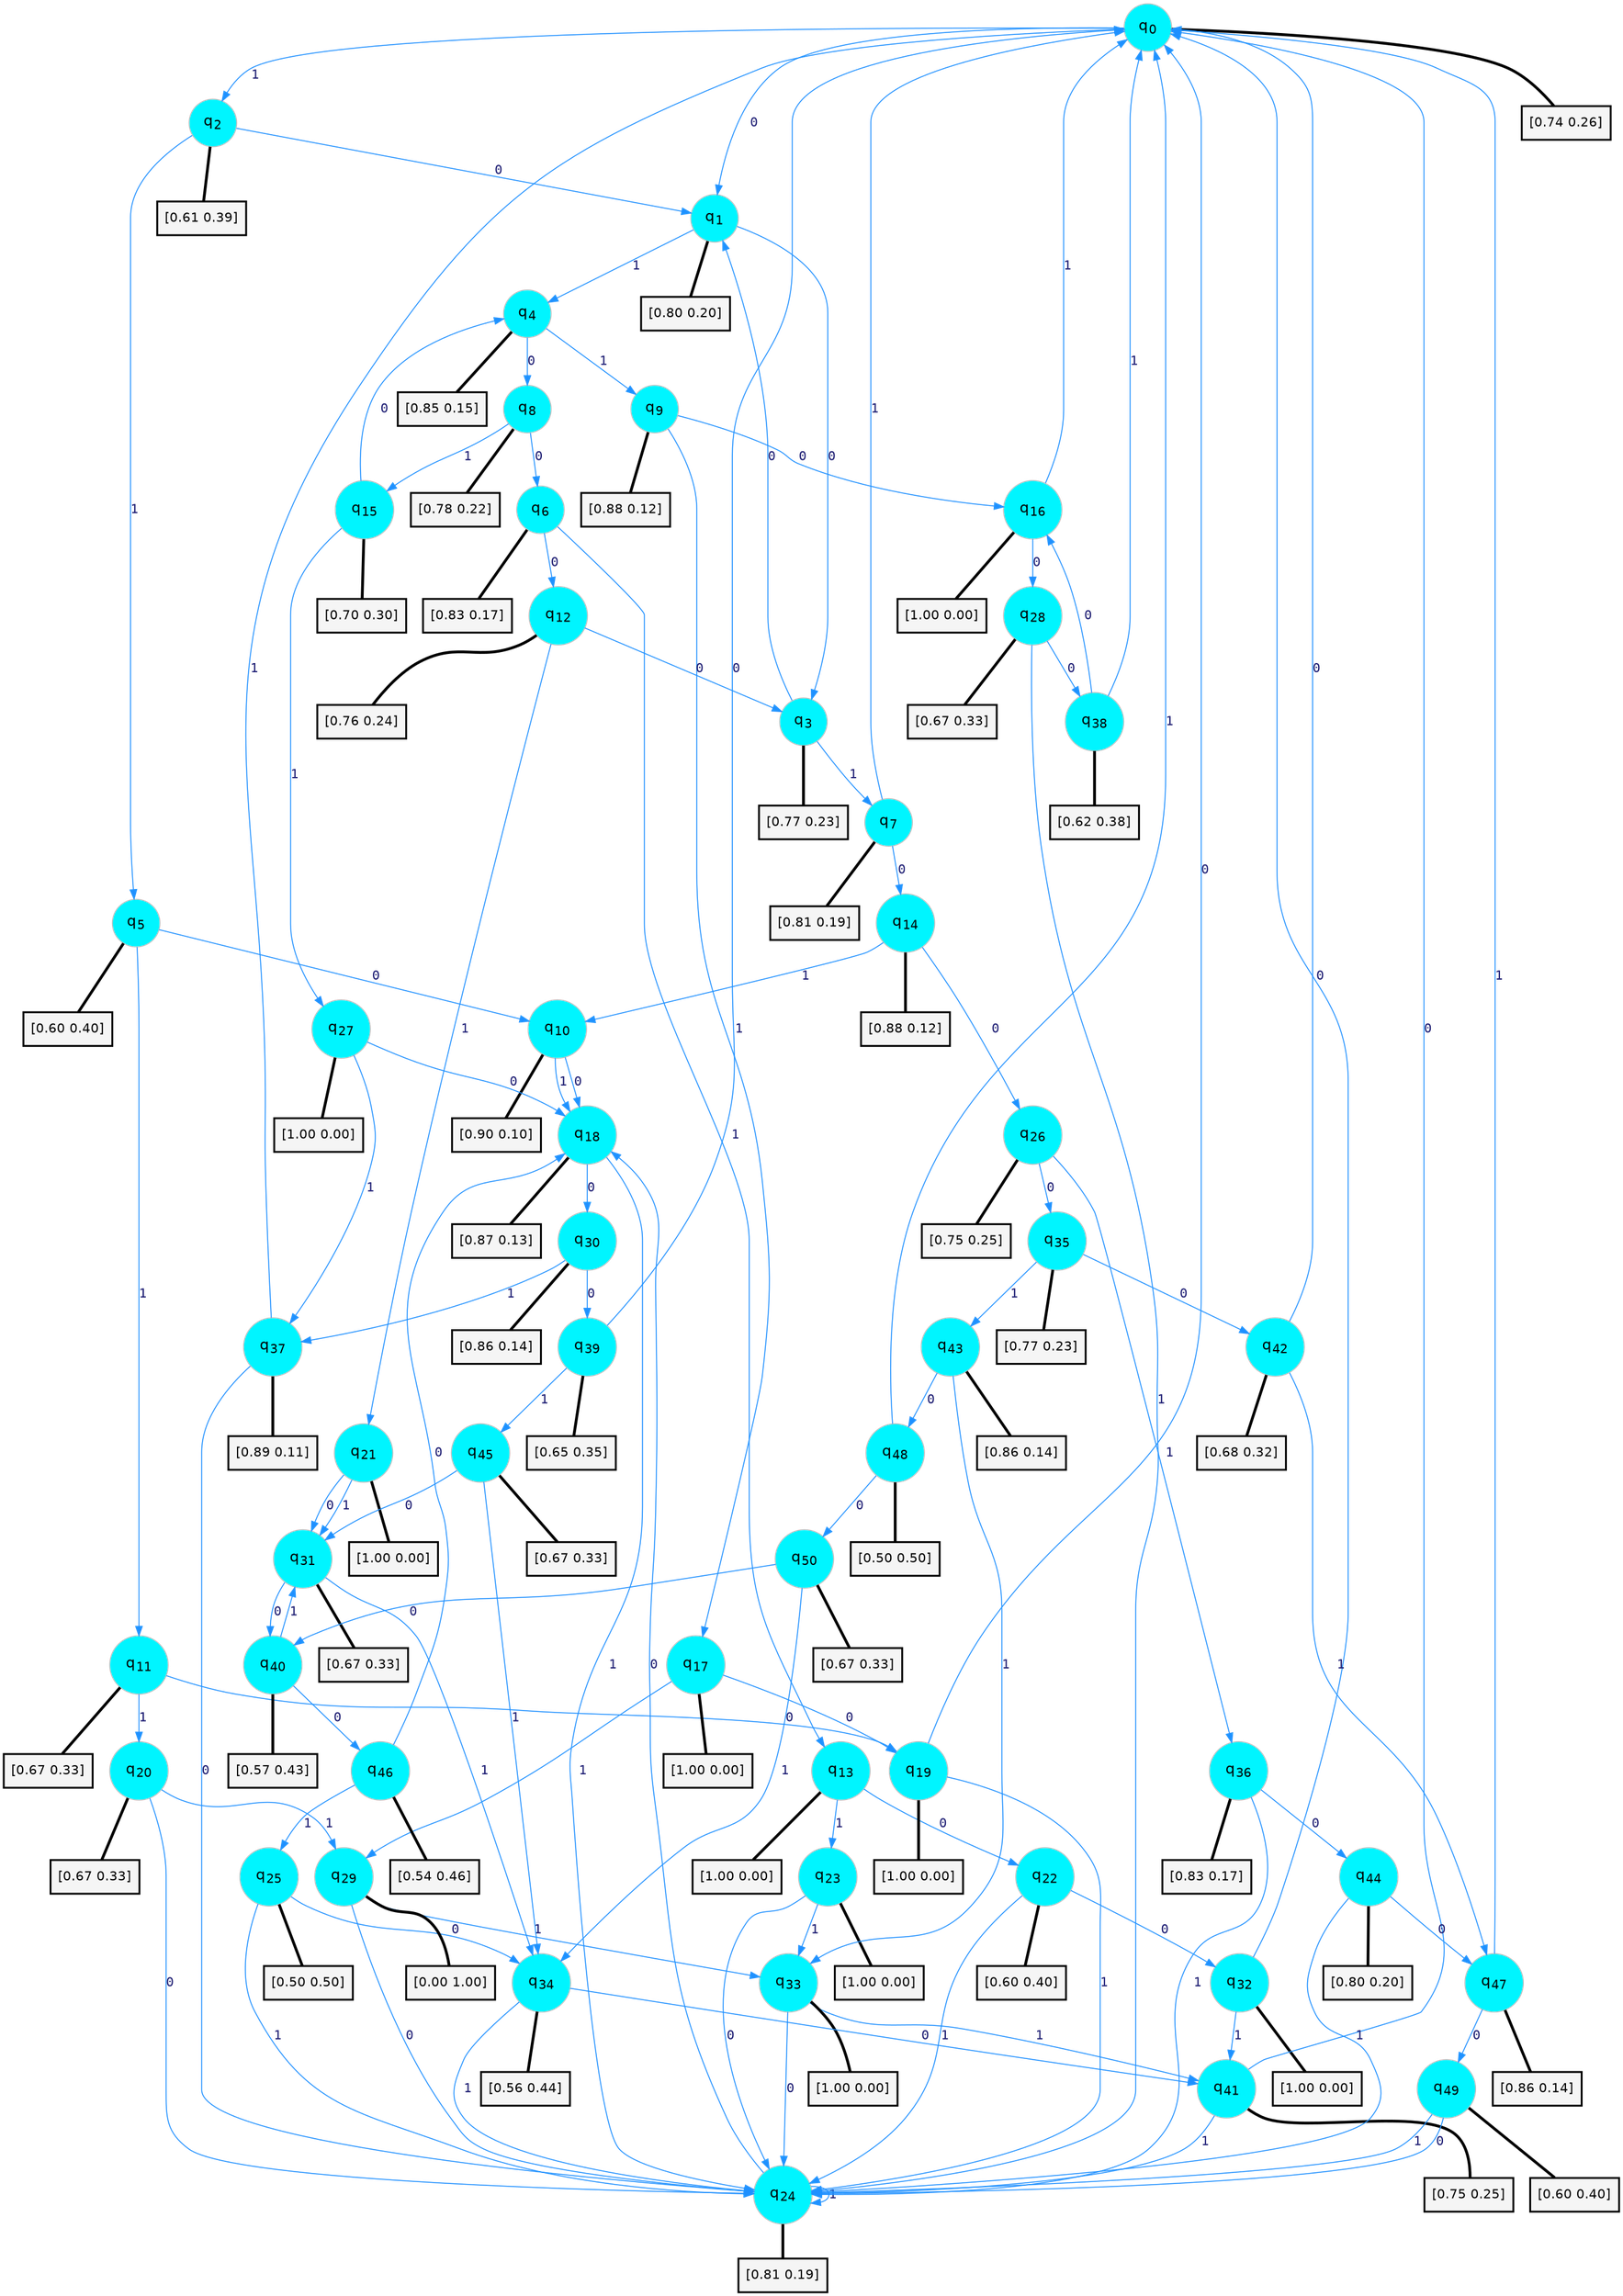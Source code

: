 digraph G {
graph [
bgcolor=transparent, dpi=300, rankdir=TD, size="40,25"];
node [
color=gray, fillcolor=turquoise1, fontcolor=black, fontname=Helvetica, fontsize=16, fontweight=bold, shape=circle, style=filled];
edge [
arrowsize=1, color=dodgerblue1, fontcolor=midnightblue, fontname=courier, fontweight=bold, penwidth=1, style=solid, weight=20];
0[label=<q<SUB>0</SUB>>];
1[label=<q<SUB>1</SUB>>];
2[label=<q<SUB>2</SUB>>];
3[label=<q<SUB>3</SUB>>];
4[label=<q<SUB>4</SUB>>];
5[label=<q<SUB>5</SUB>>];
6[label=<q<SUB>6</SUB>>];
7[label=<q<SUB>7</SUB>>];
8[label=<q<SUB>8</SUB>>];
9[label=<q<SUB>9</SUB>>];
10[label=<q<SUB>10</SUB>>];
11[label=<q<SUB>11</SUB>>];
12[label=<q<SUB>12</SUB>>];
13[label=<q<SUB>13</SUB>>];
14[label=<q<SUB>14</SUB>>];
15[label=<q<SUB>15</SUB>>];
16[label=<q<SUB>16</SUB>>];
17[label=<q<SUB>17</SUB>>];
18[label=<q<SUB>18</SUB>>];
19[label=<q<SUB>19</SUB>>];
20[label=<q<SUB>20</SUB>>];
21[label=<q<SUB>21</SUB>>];
22[label=<q<SUB>22</SUB>>];
23[label=<q<SUB>23</SUB>>];
24[label=<q<SUB>24</SUB>>];
25[label=<q<SUB>25</SUB>>];
26[label=<q<SUB>26</SUB>>];
27[label=<q<SUB>27</SUB>>];
28[label=<q<SUB>28</SUB>>];
29[label=<q<SUB>29</SUB>>];
30[label=<q<SUB>30</SUB>>];
31[label=<q<SUB>31</SUB>>];
32[label=<q<SUB>32</SUB>>];
33[label=<q<SUB>33</SUB>>];
34[label=<q<SUB>34</SUB>>];
35[label=<q<SUB>35</SUB>>];
36[label=<q<SUB>36</SUB>>];
37[label=<q<SUB>37</SUB>>];
38[label=<q<SUB>38</SUB>>];
39[label=<q<SUB>39</SUB>>];
40[label=<q<SUB>40</SUB>>];
41[label=<q<SUB>41</SUB>>];
42[label=<q<SUB>42</SUB>>];
43[label=<q<SUB>43</SUB>>];
44[label=<q<SUB>44</SUB>>];
45[label=<q<SUB>45</SUB>>];
46[label=<q<SUB>46</SUB>>];
47[label=<q<SUB>47</SUB>>];
48[label=<q<SUB>48</SUB>>];
49[label=<q<SUB>49</SUB>>];
50[label=<q<SUB>50</SUB>>];
51[label="[0.74 0.26]", shape=box,fontcolor=black, fontname=Helvetica, fontsize=14, penwidth=2, fillcolor=whitesmoke,color=black];
52[label="[0.80 0.20]", shape=box,fontcolor=black, fontname=Helvetica, fontsize=14, penwidth=2, fillcolor=whitesmoke,color=black];
53[label="[0.61 0.39]", shape=box,fontcolor=black, fontname=Helvetica, fontsize=14, penwidth=2, fillcolor=whitesmoke,color=black];
54[label="[0.77 0.23]", shape=box,fontcolor=black, fontname=Helvetica, fontsize=14, penwidth=2, fillcolor=whitesmoke,color=black];
55[label="[0.85 0.15]", shape=box,fontcolor=black, fontname=Helvetica, fontsize=14, penwidth=2, fillcolor=whitesmoke,color=black];
56[label="[0.60 0.40]", shape=box,fontcolor=black, fontname=Helvetica, fontsize=14, penwidth=2, fillcolor=whitesmoke,color=black];
57[label="[0.83 0.17]", shape=box,fontcolor=black, fontname=Helvetica, fontsize=14, penwidth=2, fillcolor=whitesmoke,color=black];
58[label="[0.81 0.19]", shape=box,fontcolor=black, fontname=Helvetica, fontsize=14, penwidth=2, fillcolor=whitesmoke,color=black];
59[label="[0.78 0.22]", shape=box,fontcolor=black, fontname=Helvetica, fontsize=14, penwidth=2, fillcolor=whitesmoke,color=black];
60[label="[0.88 0.12]", shape=box,fontcolor=black, fontname=Helvetica, fontsize=14, penwidth=2, fillcolor=whitesmoke,color=black];
61[label="[0.90 0.10]", shape=box,fontcolor=black, fontname=Helvetica, fontsize=14, penwidth=2, fillcolor=whitesmoke,color=black];
62[label="[0.67 0.33]", shape=box,fontcolor=black, fontname=Helvetica, fontsize=14, penwidth=2, fillcolor=whitesmoke,color=black];
63[label="[0.76 0.24]", shape=box,fontcolor=black, fontname=Helvetica, fontsize=14, penwidth=2, fillcolor=whitesmoke,color=black];
64[label="[1.00 0.00]", shape=box,fontcolor=black, fontname=Helvetica, fontsize=14, penwidth=2, fillcolor=whitesmoke,color=black];
65[label="[0.88 0.12]", shape=box,fontcolor=black, fontname=Helvetica, fontsize=14, penwidth=2, fillcolor=whitesmoke,color=black];
66[label="[0.70 0.30]", shape=box,fontcolor=black, fontname=Helvetica, fontsize=14, penwidth=2, fillcolor=whitesmoke,color=black];
67[label="[1.00 0.00]", shape=box,fontcolor=black, fontname=Helvetica, fontsize=14, penwidth=2, fillcolor=whitesmoke,color=black];
68[label="[1.00 0.00]", shape=box,fontcolor=black, fontname=Helvetica, fontsize=14, penwidth=2, fillcolor=whitesmoke,color=black];
69[label="[0.87 0.13]", shape=box,fontcolor=black, fontname=Helvetica, fontsize=14, penwidth=2, fillcolor=whitesmoke,color=black];
70[label="[1.00 0.00]", shape=box,fontcolor=black, fontname=Helvetica, fontsize=14, penwidth=2, fillcolor=whitesmoke,color=black];
71[label="[0.67 0.33]", shape=box,fontcolor=black, fontname=Helvetica, fontsize=14, penwidth=2, fillcolor=whitesmoke,color=black];
72[label="[1.00 0.00]", shape=box,fontcolor=black, fontname=Helvetica, fontsize=14, penwidth=2, fillcolor=whitesmoke,color=black];
73[label="[0.60 0.40]", shape=box,fontcolor=black, fontname=Helvetica, fontsize=14, penwidth=2, fillcolor=whitesmoke,color=black];
74[label="[1.00 0.00]", shape=box,fontcolor=black, fontname=Helvetica, fontsize=14, penwidth=2, fillcolor=whitesmoke,color=black];
75[label="[0.81 0.19]", shape=box,fontcolor=black, fontname=Helvetica, fontsize=14, penwidth=2, fillcolor=whitesmoke,color=black];
76[label="[0.50 0.50]", shape=box,fontcolor=black, fontname=Helvetica, fontsize=14, penwidth=2, fillcolor=whitesmoke,color=black];
77[label="[0.75 0.25]", shape=box,fontcolor=black, fontname=Helvetica, fontsize=14, penwidth=2, fillcolor=whitesmoke,color=black];
78[label="[1.00 0.00]", shape=box,fontcolor=black, fontname=Helvetica, fontsize=14, penwidth=2, fillcolor=whitesmoke,color=black];
79[label="[0.67 0.33]", shape=box,fontcolor=black, fontname=Helvetica, fontsize=14, penwidth=2, fillcolor=whitesmoke,color=black];
80[label="[0.00 1.00]", shape=box,fontcolor=black, fontname=Helvetica, fontsize=14, penwidth=2, fillcolor=whitesmoke,color=black];
81[label="[0.86 0.14]", shape=box,fontcolor=black, fontname=Helvetica, fontsize=14, penwidth=2, fillcolor=whitesmoke,color=black];
82[label="[0.67 0.33]", shape=box,fontcolor=black, fontname=Helvetica, fontsize=14, penwidth=2, fillcolor=whitesmoke,color=black];
83[label="[1.00 0.00]", shape=box,fontcolor=black, fontname=Helvetica, fontsize=14, penwidth=2, fillcolor=whitesmoke,color=black];
84[label="[1.00 0.00]", shape=box,fontcolor=black, fontname=Helvetica, fontsize=14, penwidth=2, fillcolor=whitesmoke,color=black];
85[label="[0.56 0.44]", shape=box,fontcolor=black, fontname=Helvetica, fontsize=14, penwidth=2, fillcolor=whitesmoke,color=black];
86[label="[0.77 0.23]", shape=box,fontcolor=black, fontname=Helvetica, fontsize=14, penwidth=2, fillcolor=whitesmoke,color=black];
87[label="[0.83 0.17]", shape=box,fontcolor=black, fontname=Helvetica, fontsize=14, penwidth=2, fillcolor=whitesmoke,color=black];
88[label="[0.89 0.11]", shape=box,fontcolor=black, fontname=Helvetica, fontsize=14, penwidth=2, fillcolor=whitesmoke,color=black];
89[label="[0.62 0.38]", shape=box,fontcolor=black, fontname=Helvetica, fontsize=14, penwidth=2, fillcolor=whitesmoke,color=black];
90[label="[0.65 0.35]", shape=box,fontcolor=black, fontname=Helvetica, fontsize=14, penwidth=2, fillcolor=whitesmoke,color=black];
91[label="[0.57 0.43]", shape=box,fontcolor=black, fontname=Helvetica, fontsize=14, penwidth=2, fillcolor=whitesmoke,color=black];
92[label="[0.75 0.25]", shape=box,fontcolor=black, fontname=Helvetica, fontsize=14, penwidth=2, fillcolor=whitesmoke,color=black];
93[label="[0.68 0.32]", shape=box,fontcolor=black, fontname=Helvetica, fontsize=14, penwidth=2, fillcolor=whitesmoke,color=black];
94[label="[0.86 0.14]", shape=box,fontcolor=black, fontname=Helvetica, fontsize=14, penwidth=2, fillcolor=whitesmoke,color=black];
95[label="[0.80 0.20]", shape=box,fontcolor=black, fontname=Helvetica, fontsize=14, penwidth=2, fillcolor=whitesmoke,color=black];
96[label="[0.67 0.33]", shape=box,fontcolor=black, fontname=Helvetica, fontsize=14, penwidth=2, fillcolor=whitesmoke,color=black];
97[label="[0.54 0.46]", shape=box,fontcolor=black, fontname=Helvetica, fontsize=14, penwidth=2, fillcolor=whitesmoke,color=black];
98[label="[0.86 0.14]", shape=box,fontcolor=black, fontname=Helvetica, fontsize=14, penwidth=2, fillcolor=whitesmoke,color=black];
99[label="[0.50 0.50]", shape=box,fontcolor=black, fontname=Helvetica, fontsize=14, penwidth=2, fillcolor=whitesmoke,color=black];
100[label="[0.60 0.40]", shape=box,fontcolor=black, fontname=Helvetica, fontsize=14, penwidth=2, fillcolor=whitesmoke,color=black];
101[label="[0.67 0.33]", shape=box,fontcolor=black, fontname=Helvetica, fontsize=14, penwidth=2, fillcolor=whitesmoke,color=black];
0->1 [label=0];
0->2 [label=1];
0->51 [arrowhead=none, penwidth=3,color=black];
1->3 [label=0];
1->4 [label=1];
1->52 [arrowhead=none, penwidth=3,color=black];
2->1 [label=0];
2->5 [label=1];
2->53 [arrowhead=none, penwidth=3,color=black];
3->1 [label=0];
3->7 [label=1];
3->54 [arrowhead=none, penwidth=3,color=black];
4->8 [label=0];
4->9 [label=1];
4->55 [arrowhead=none, penwidth=3,color=black];
5->10 [label=0];
5->11 [label=1];
5->56 [arrowhead=none, penwidth=3,color=black];
6->12 [label=0];
6->13 [label=1];
6->57 [arrowhead=none, penwidth=3,color=black];
7->14 [label=0];
7->0 [label=1];
7->58 [arrowhead=none, penwidth=3,color=black];
8->6 [label=0];
8->15 [label=1];
8->59 [arrowhead=none, penwidth=3,color=black];
9->16 [label=0];
9->17 [label=1];
9->60 [arrowhead=none, penwidth=3,color=black];
10->18 [label=0];
10->18 [label=1];
10->61 [arrowhead=none, penwidth=3,color=black];
11->19 [label=0];
11->20 [label=1];
11->62 [arrowhead=none, penwidth=3,color=black];
12->3 [label=0];
12->21 [label=1];
12->63 [arrowhead=none, penwidth=3,color=black];
13->22 [label=0];
13->23 [label=1];
13->64 [arrowhead=none, penwidth=3,color=black];
14->26 [label=0];
14->10 [label=1];
14->65 [arrowhead=none, penwidth=3,color=black];
15->4 [label=0];
15->27 [label=1];
15->66 [arrowhead=none, penwidth=3,color=black];
16->28 [label=0];
16->0 [label=1];
16->67 [arrowhead=none, penwidth=3,color=black];
17->19 [label=0];
17->29 [label=1];
17->68 [arrowhead=none, penwidth=3,color=black];
18->30 [label=0];
18->24 [label=1];
18->69 [arrowhead=none, penwidth=3,color=black];
19->0 [label=0];
19->24 [label=1];
19->70 [arrowhead=none, penwidth=3,color=black];
20->24 [label=0];
20->29 [label=1];
20->71 [arrowhead=none, penwidth=3,color=black];
21->31 [label=0];
21->31 [label=1];
21->72 [arrowhead=none, penwidth=3,color=black];
22->32 [label=0];
22->24 [label=1];
22->73 [arrowhead=none, penwidth=3,color=black];
23->24 [label=0];
23->33 [label=1];
23->74 [arrowhead=none, penwidth=3,color=black];
24->18 [label=0];
24->24 [label=1];
24->75 [arrowhead=none, penwidth=3,color=black];
25->34 [label=0];
25->24 [label=1];
25->76 [arrowhead=none, penwidth=3,color=black];
26->35 [label=0];
26->36 [label=1];
26->77 [arrowhead=none, penwidth=3,color=black];
27->18 [label=0];
27->37 [label=1];
27->78 [arrowhead=none, penwidth=3,color=black];
28->38 [label=0];
28->24 [label=1];
28->79 [arrowhead=none, penwidth=3,color=black];
29->24 [label=0];
29->33 [label=1];
29->80 [arrowhead=none, penwidth=3,color=black];
30->39 [label=0];
30->37 [label=1];
30->81 [arrowhead=none, penwidth=3,color=black];
31->40 [label=0];
31->34 [label=1];
31->82 [arrowhead=none, penwidth=3,color=black];
32->0 [label=0];
32->41 [label=1];
32->83 [arrowhead=none, penwidth=3,color=black];
33->24 [label=0];
33->41 [label=1];
33->84 [arrowhead=none, penwidth=3,color=black];
34->41 [label=0];
34->24 [label=1];
34->85 [arrowhead=none, penwidth=3,color=black];
35->42 [label=0];
35->43 [label=1];
35->86 [arrowhead=none, penwidth=3,color=black];
36->44 [label=0];
36->24 [label=1];
36->87 [arrowhead=none, penwidth=3,color=black];
37->24 [label=0];
37->0 [label=1];
37->88 [arrowhead=none, penwidth=3,color=black];
38->16 [label=0];
38->0 [label=1];
38->89 [arrowhead=none, penwidth=3,color=black];
39->0 [label=0];
39->45 [label=1];
39->90 [arrowhead=none, penwidth=3,color=black];
40->46 [label=0];
40->31 [label=1];
40->91 [arrowhead=none, penwidth=3,color=black];
41->0 [label=0];
41->24 [label=1];
41->92 [arrowhead=none, penwidth=3,color=black];
42->0 [label=0];
42->47 [label=1];
42->93 [arrowhead=none, penwidth=3,color=black];
43->48 [label=0];
43->33 [label=1];
43->94 [arrowhead=none, penwidth=3,color=black];
44->47 [label=0];
44->24 [label=1];
44->95 [arrowhead=none, penwidth=3,color=black];
45->31 [label=0];
45->34 [label=1];
45->96 [arrowhead=none, penwidth=3,color=black];
46->18 [label=0];
46->25 [label=1];
46->97 [arrowhead=none, penwidth=3,color=black];
47->49 [label=0];
47->0 [label=1];
47->98 [arrowhead=none, penwidth=3,color=black];
48->50 [label=0];
48->0 [label=1];
48->99 [arrowhead=none, penwidth=3,color=black];
49->24 [label=0];
49->24 [label=1];
49->100 [arrowhead=none, penwidth=3,color=black];
50->40 [label=0];
50->34 [label=1];
50->101 [arrowhead=none, penwidth=3,color=black];
}

